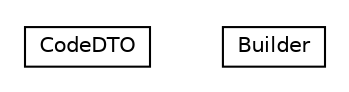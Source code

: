 #!/usr/local/bin/dot
#
# Class diagram 
# Generated by UMLGraph version 5.1 (http://www.umlgraph.org/)
#

digraph G {
	edge [fontname="Helvetica",fontsize=10,labelfontname="Helvetica",labelfontsize=10];
	node [fontname="Helvetica",fontsize=10,shape=plaintext];
	nodesep=0.25;
	ranksep=0.5;
	// cn.edu.uestc.acmicpc.db.dto.impl.code.CodeDTO
	c1326 [label=<<table title="cn.edu.uestc.acmicpc.db.dto.impl.code.CodeDTO" border="0" cellborder="1" cellspacing="0" cellpadding="2" port="p" href="./CodeDTO.html">
		<tr><td><table border="0" cellspacing="0" cellpadding="1">
<tr><td align="center" balign="center"> CodeDTO </td></tr>
		</table></td></tr>
		</table>>, fontname="Helvetica", fontcolor="black", fontsize=10.0];
	// cn.edu.uestc.acmicpc.db.dto.impl.code.CodeDTO.Builder
	c1327 [label=<<table title="cn.edu.uestc.acmicpc.db.dto.impl.code.CodeDTO.Builder" border="0" cellborder="1" cellspacing="0" cellpadding="2" port="p" href="./CodeDTO.Builder.html">
		<tr><td><table border="0" cellspacing="0" cellpadding="1">
<tr><td align="center" balign="center"> Builder </td></tr>
		</table></td></tr>
		</table>>, fontname="Helvetica", fontcolor="black", fontsize=10.0];
}

